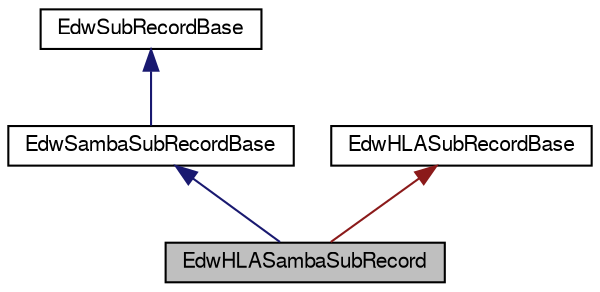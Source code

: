 digraph G
{
  edge [fontname="FreeSans",fontsize="10",labelfontname="FreeSans",labelfontsize="10"];
  node [fontname="FreeSans",fontsize="10",shape=record];
  Node1 [label="EdwHLASambaSubRecord",height=0.2,width=0.4,color="black", fillcolor="grey75", style="filled" fontcolor="black"];
  Node2 -> Node1 [dir=back,color="midnightblue",fontsize="10",style="solid"];
  Node2 [label="EdwSambaSubRecordBase",height=0.2,width=0.4,color="black", fillcolor="white", style="filled",URL="$class_edw_samba_sub_record_base.html"];
  Node3 -> Node2 [dir=back,color="midnightblue",fontsize="10",style="solid"];
  Node3 [label="EdwSubRecordBase",height=0.2,width=0.4,color="black", fillcolor="white", style="filled",URL="$class_edw_sub_record_base.html"];
  Node4 -> Node1 [dir=back,color="firebrick4",fontsize="10",style="solid"];
  Node4 [label="EdwHLASubRecordBase",height=0.2,width=0.4,color="black", fillcolor="white", style="filled",URL="$class_edw_h_l_a_sub_record_base.html"];
}
